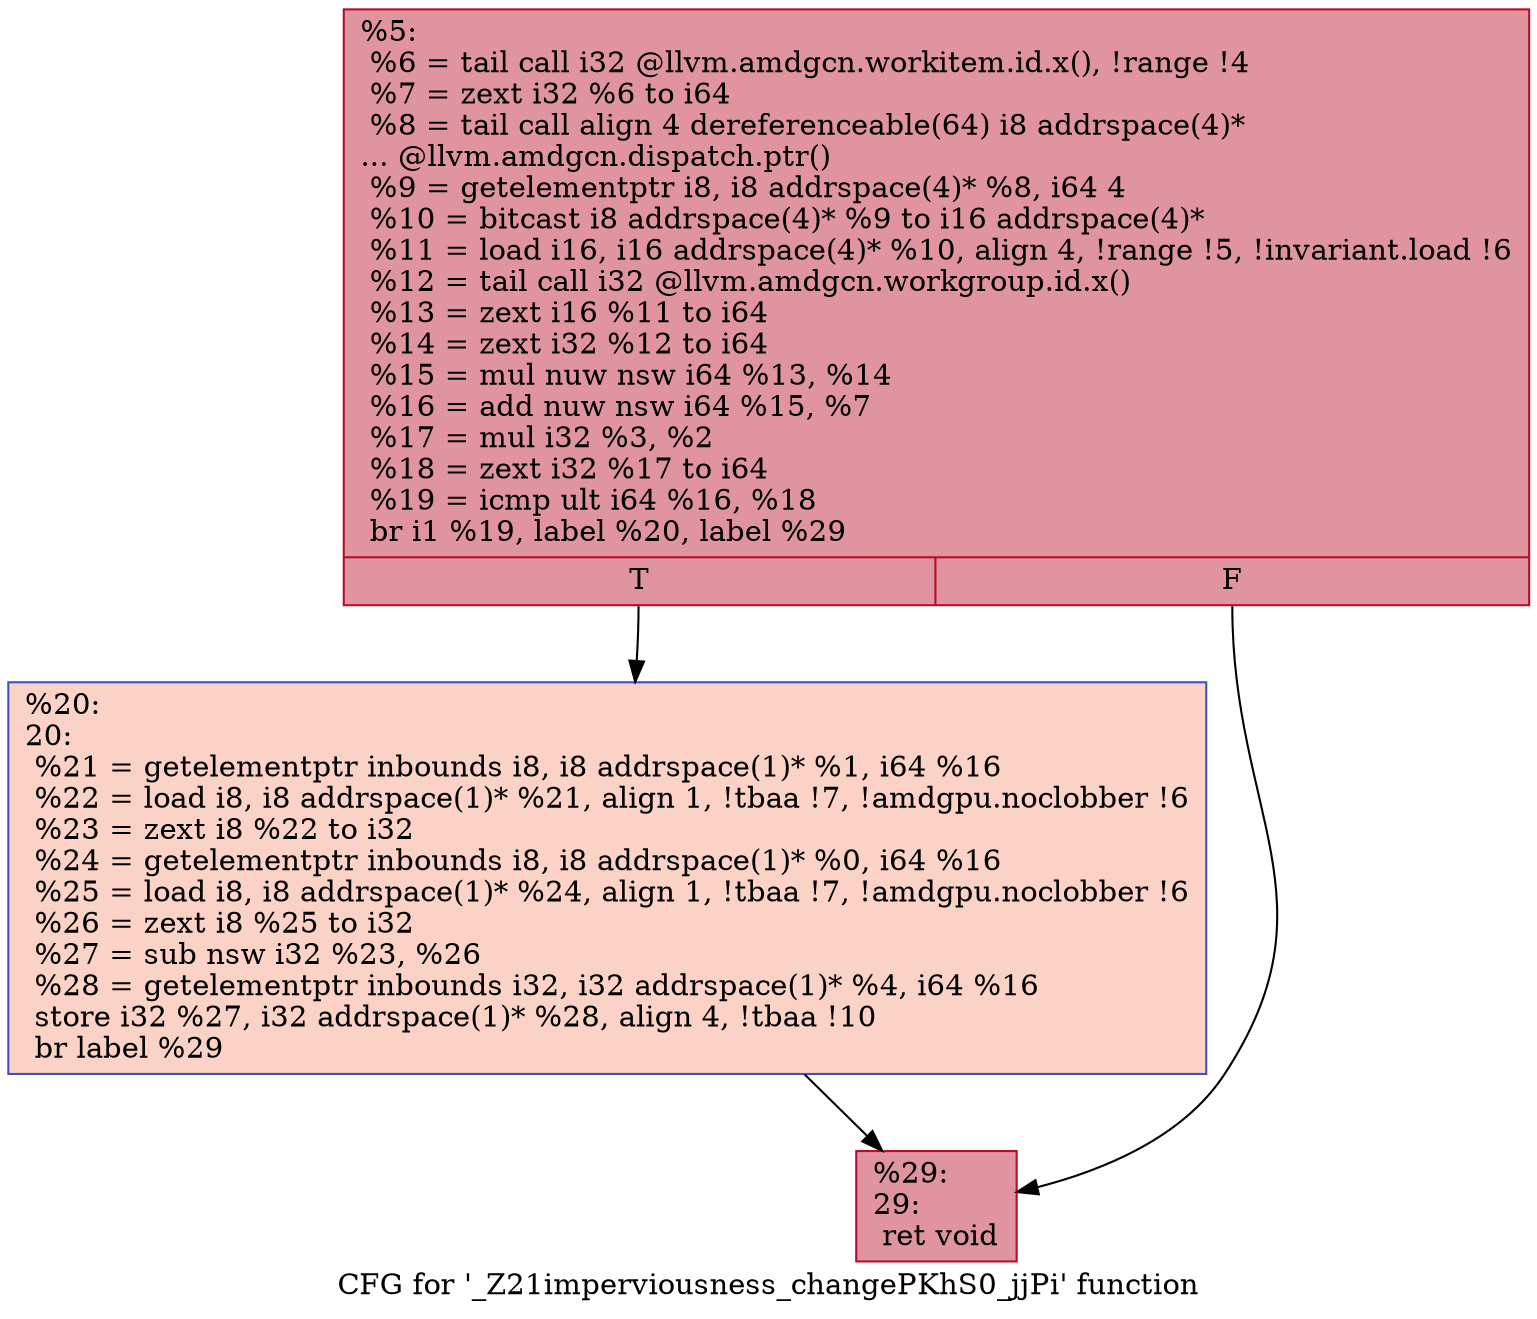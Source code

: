digraph "CFG for '_Z21imperviousness_changePKhS0_jjPi' function" {
	label="CFG for '_Z21imperviousness_changePKhS0_jjPi' function";

	Node0x539e1f0 [shape=record,color="#b70d28ff", style=filled, fillcolor="#b70d2870",label="{%5:\l  %6 = tail call i32 @llvm.amdgcn.workitem.id.x(), !range !4\l  %7 = zext i32 %6 to i64\l  %8 = tail call align 4 dereferenceable(64) i8 addrspace(4)*\l... @llvm.amdgcn.dispatch.ptr()\l  %9 = getelementptr i8, i8 addrspace(4)* %8, i64 4\l  %10 = bitcast i8 addrspace(4)* %9 to i16 addrspace(4)*\l  %11 = load i16, i16 addrspace(4)* %10, align 4, !range !5, !invariant.load !6\l  %12 = tail call i32 @llvm.amdgcn.workgroup.id.x()\l  %13 = zext i16 %11 to i64\l  %14 = zext i32 %12 to i64\l  %15 = mul nuw nsw i64 %13, %14\l  %16 = add nuw nsw i64 %15, %7\l  %17 = mul i32 %3, %2\l  %18 = zext i32 %17 to i64\l  %19 = icmp ult i64 %16, %18\l  br i1 %19, label %20, label %29\l|{<s0>T|<s1>F}}"];
	Node0x539e1f0:s0 -> Node0x53a0330;
	Node0x539e1f0:s1 -> Node0x53a03c0;
	Node0x53a0330 [shape=record,color="#3d50c3ff", style=filled, fillcolor="#f59c7d70",label="{%20:\l20:                                               \l  %21 = getelementptr inbounds i8, i8 addrspace(1)* %1, i64 %16\l  %22 = load i8, i8 addrspace(1)* %21, align 1, !tbaa !7, !amdgpu.noclobber !6\l  %23 = zext i8 %22 to i32\l  %24 = getelementptr inbounds i8, i8 addrspace(1)* %0, i64 %16\l  %25 = load i8, i8 addrspace(1)* %24, align 1, !tbaa !7, !amdgpu.noclobber !6\l  %26 = zext i8 %25 to i32\l  %27 = sub nsw i32 %23, %26\l  %28 = getelementptr inbounds i32, i32 addrspace(1)* %4, i64 %16\l  store i32 %27, i32 addrspace(1)* %28, align 4, !tbaa !10\l  br label %29\l}"];
	Node0x53a0330 -> Node0x53a03c0;
	Node0x53a03c0 [shape=record,color="#b70d28ff", style=filled, fillcolor="#b70d2870",label="{%29:\l29:                                               \l  ret void\l}"];
}
